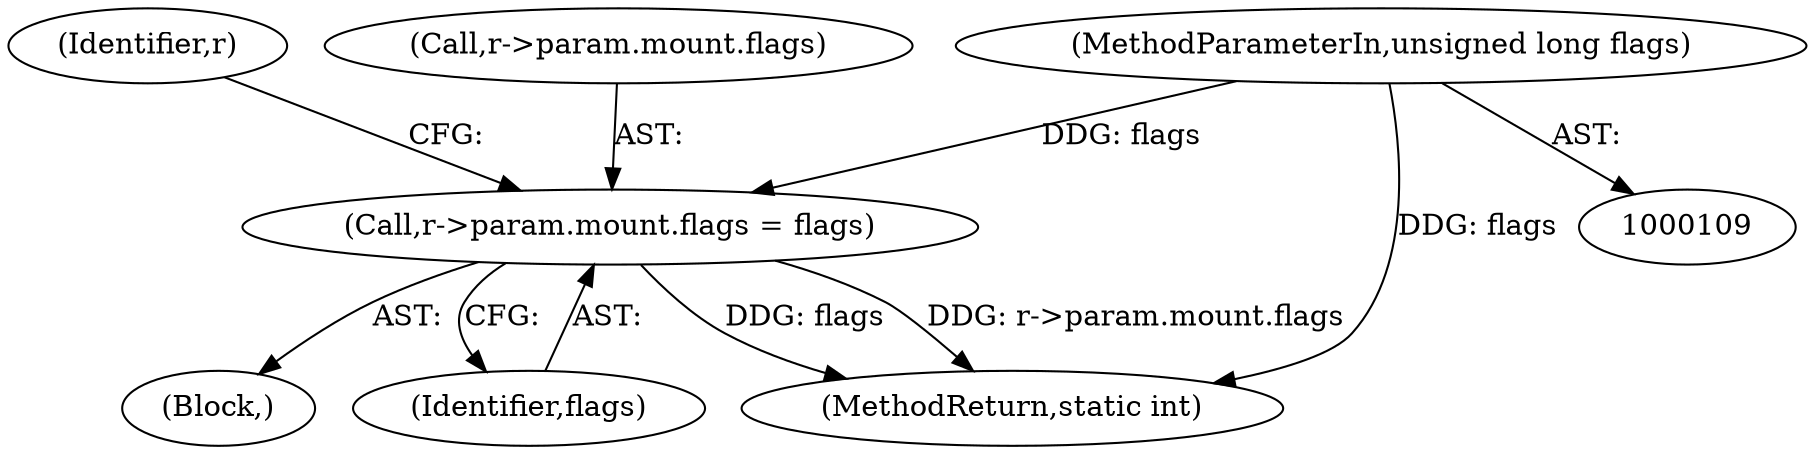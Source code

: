digraph "0_linux_4e78c724d47e2342aa8fde61f6b8536f662f795f@pointer" {
"1000358" [label="(Call,r->param.mount.flags = flags)"];
"1000114" [label="(MethodParameterIn,unsigned long flags)"];
"1000115" [label="(Block,)"];
"1000366" [label="(Identifier,flags)"];
"1000370" [label="(Identifier,r)"];
"1000359" [label="(Call,r->param.mount.flags)"];
"1000392" [label="(MethodReturn,static int)"];
"1000358" [label="(Call,r->param.mount.flags = flags)"];
"1000114" [label="(MethodParameterIn,unsigned long flags)"];
"1000358" -> "1000115"  [label="AST: "];
"1000358" -> "1000366"  [label="CFG: "];
"1000359" -> "1000358"  [label="AST: "];
"1000366" -> "1000358"  [label="AST: "];
"1000370" -> "1000358"  [label="CFG: "];
"1000358" -> "1000392"  [label="DDG: flags"];
"1000358" -> "1000392"  [label="DDG: r->param.mount.flags"];
"1000114" -> "1000358"  [label="DDG: flags"];
"1000114" -> "1000109"  [label="AST: "];
"1000114" -> "1000392"  [label="DDG: flags"];
}
